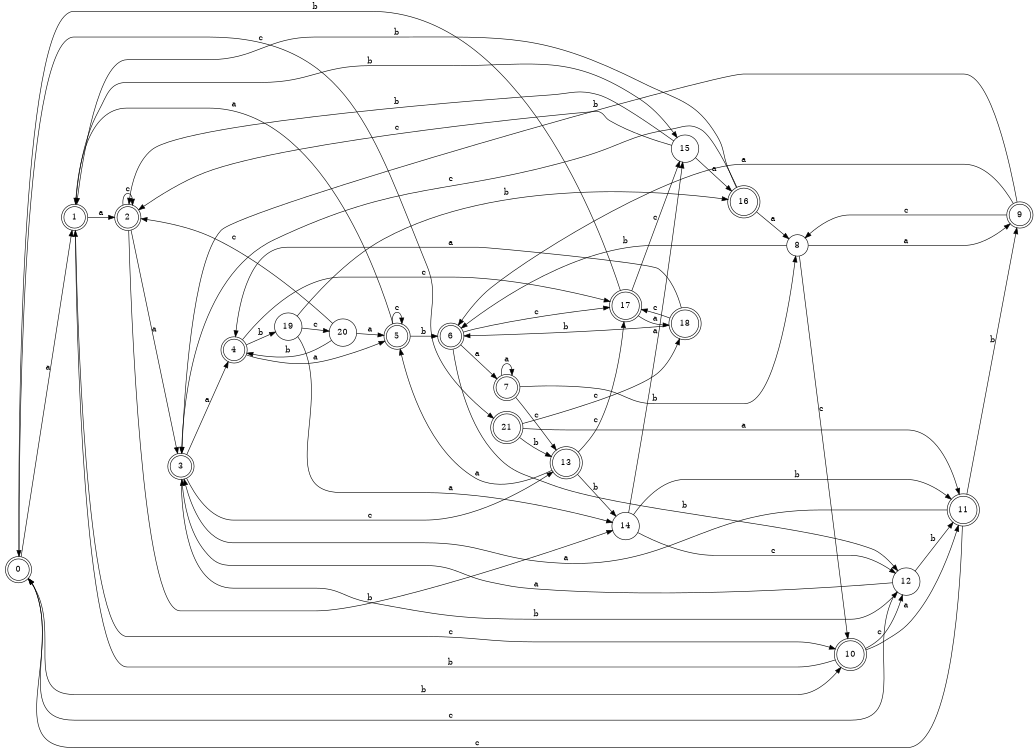 digraph n18_5 {
__start0 [label="" shape="none"];

rankdir=LR;
size="8,5";

s0 [style="rounded,filled", color="black", fillcolor="white" shape="doublecircle", label="0"];
s1 [style="rounded,filled", color="black", fillcolor="white" shape="doublecircle", label="1"];
s2 [style="rounded,filled", color="black", fillcolor="white" shape="doublecircle", label="2"];
s3 [style="rounded,filled", color="black", fillcolor="white" shape="doublecircle", label="3"];
s4 [style="rounded,filled", color="black", fillcolor="white" shape="doublecircle", label="4"];
s5 [style="rounded,filled", color="black", fillcolor="white" shape="doublecircle", label="5"];
s6 [style="rounded,filled", color="black", fillcolor="white" shape="doublecircle", label="6"];
s7 [style="rounded,filled", color="black", fillcolor="white" shape="doublecircle", label="7"];
s8 [style="filled", color="black", fillcolor="white" shape="circle", label="8"];
s9 [style="rounded,filled", color="black", fillcolor="white" shape="doublecircle", label="9"];
s10 [style="rounded,filled", color="black", fillcolor="white" shape="doublecircle", label="10"];
s11 [style="rounded,filled", color="black", fillcolor="white" shape="doublecircle", label="11"];
s12 [style="filled", color="black", fillcolor="white" shape="circle", label="12"];
s13 [style="rounded,filled", color="black", fillcolor="white" shape="doublecircle", label="13"];
s14 [style="filled", color="black", fillcolor="white" shape="circle", label="14"];
s15 [style="filled", color="black", fillcolor="white" shape="circle", label="15"];
s16 [style="rounded,filled", color="black", fillcolor="white" shape="doublecircle", label="16"];
s17 [style="rounded,filled", color="black", fillcolor="white" shape="doublecircle", label="17"];
s18 [style="rounded,filled", color="black", fillcolor="white" shape="doublecircle", label="18"];
s19 [style="filled", color="black", fillcolor="white" shape="circle", label="19"];
s20 [style="filled", color="black", fillcolor="white" shape="circle", label="20"];
s21 [style="rounded,filled", color="black", fillcolor="white" shape="doublecircle", label="21"];
s0 -> s1 [label="a"];
s0 -> s10 [label="b"];
s0 -> s21 [label="c"];
s1 -> s2 [label="a"];
s1 -> s15 [label="b"];
s1 -> s10 [label="c"];
s2 -> s3 [label="a"];
s2 -> s14 [label="b"];
s2 -> s2 [label="c"];
s3 -> s4 [label="a"];
s3 -> s12 [label="b"];
s3 -> s13 [label="c"];
s4 -> s5 [label="a"];
s4 -> s19 [label="b"];
s4 -> s17 [label="c"];
s5 -> s1 [label="a"];
s5 -> s6 [label="b"];
s5 -> s5 [label="c"];
s6 -> s7 [label="a"];
s6 -> s12 [label="b"];
s6 -> s17 [label="c"];
s7 -> s7 [label="a"];
s7 -> s8 [label="b"];
s7 -> s13 [label="c"];
s8 -> s9 [label="a"];
s8 -> s6 [label="b"];
s8 -> s10 [label="c"];
s9 -> s6 [label="a"];
s9 -> s3 [label="b"];
s9 -> s8 [label="c"];
s10 -> s11 [label="a"];
s10 -> s1 [label="b"];
s10 -> s12 [label="c"];
s11 -> s3 [label="a"];
s11 -> s9 [label="b"];
s11 -> s0 [label="c"];
s12 -> s3 [label="a"];
s12 -> s11 [label="b"];
s12 -> s0 [label="c"];
s13 -> s5 [label="a"];
s13 -> s14 [label="b"];
s13 -> s17 [label="c"];
s14 -> s15 [label="a"];
s14 -> s11 [label="b"];
s14 -> s12 [label="c"];
s15 -> s16 [label="a"];
s15 -> s2 [label="b"];
s15 -> s2 [label="c"];
s16 -> s8 [label="a"];
s16 -> s1 [label="b"];
s16 -> s3 [label="c"];
s17 -> s18 [label="a"];
s17 -> s0 [label="b"];
s17 -> s15 [label="c"];
s18 -> s4 [label="a"];
s18 -> s6 [label="b"];
s18 -> s17 [label="c"];
s19 -> s14 [label="a"];
s19 -> s16 [label="b"];
s19 -> s20 [label="c"];
s20 -> s5 [label="a"];
s20 -> s4 [label="b"];
s20 -> s2 [label="c"];
s21 -> s11 [label="a"];
s21 -> s13 [label="b"];
s21 -> s18 [label="c"];

}